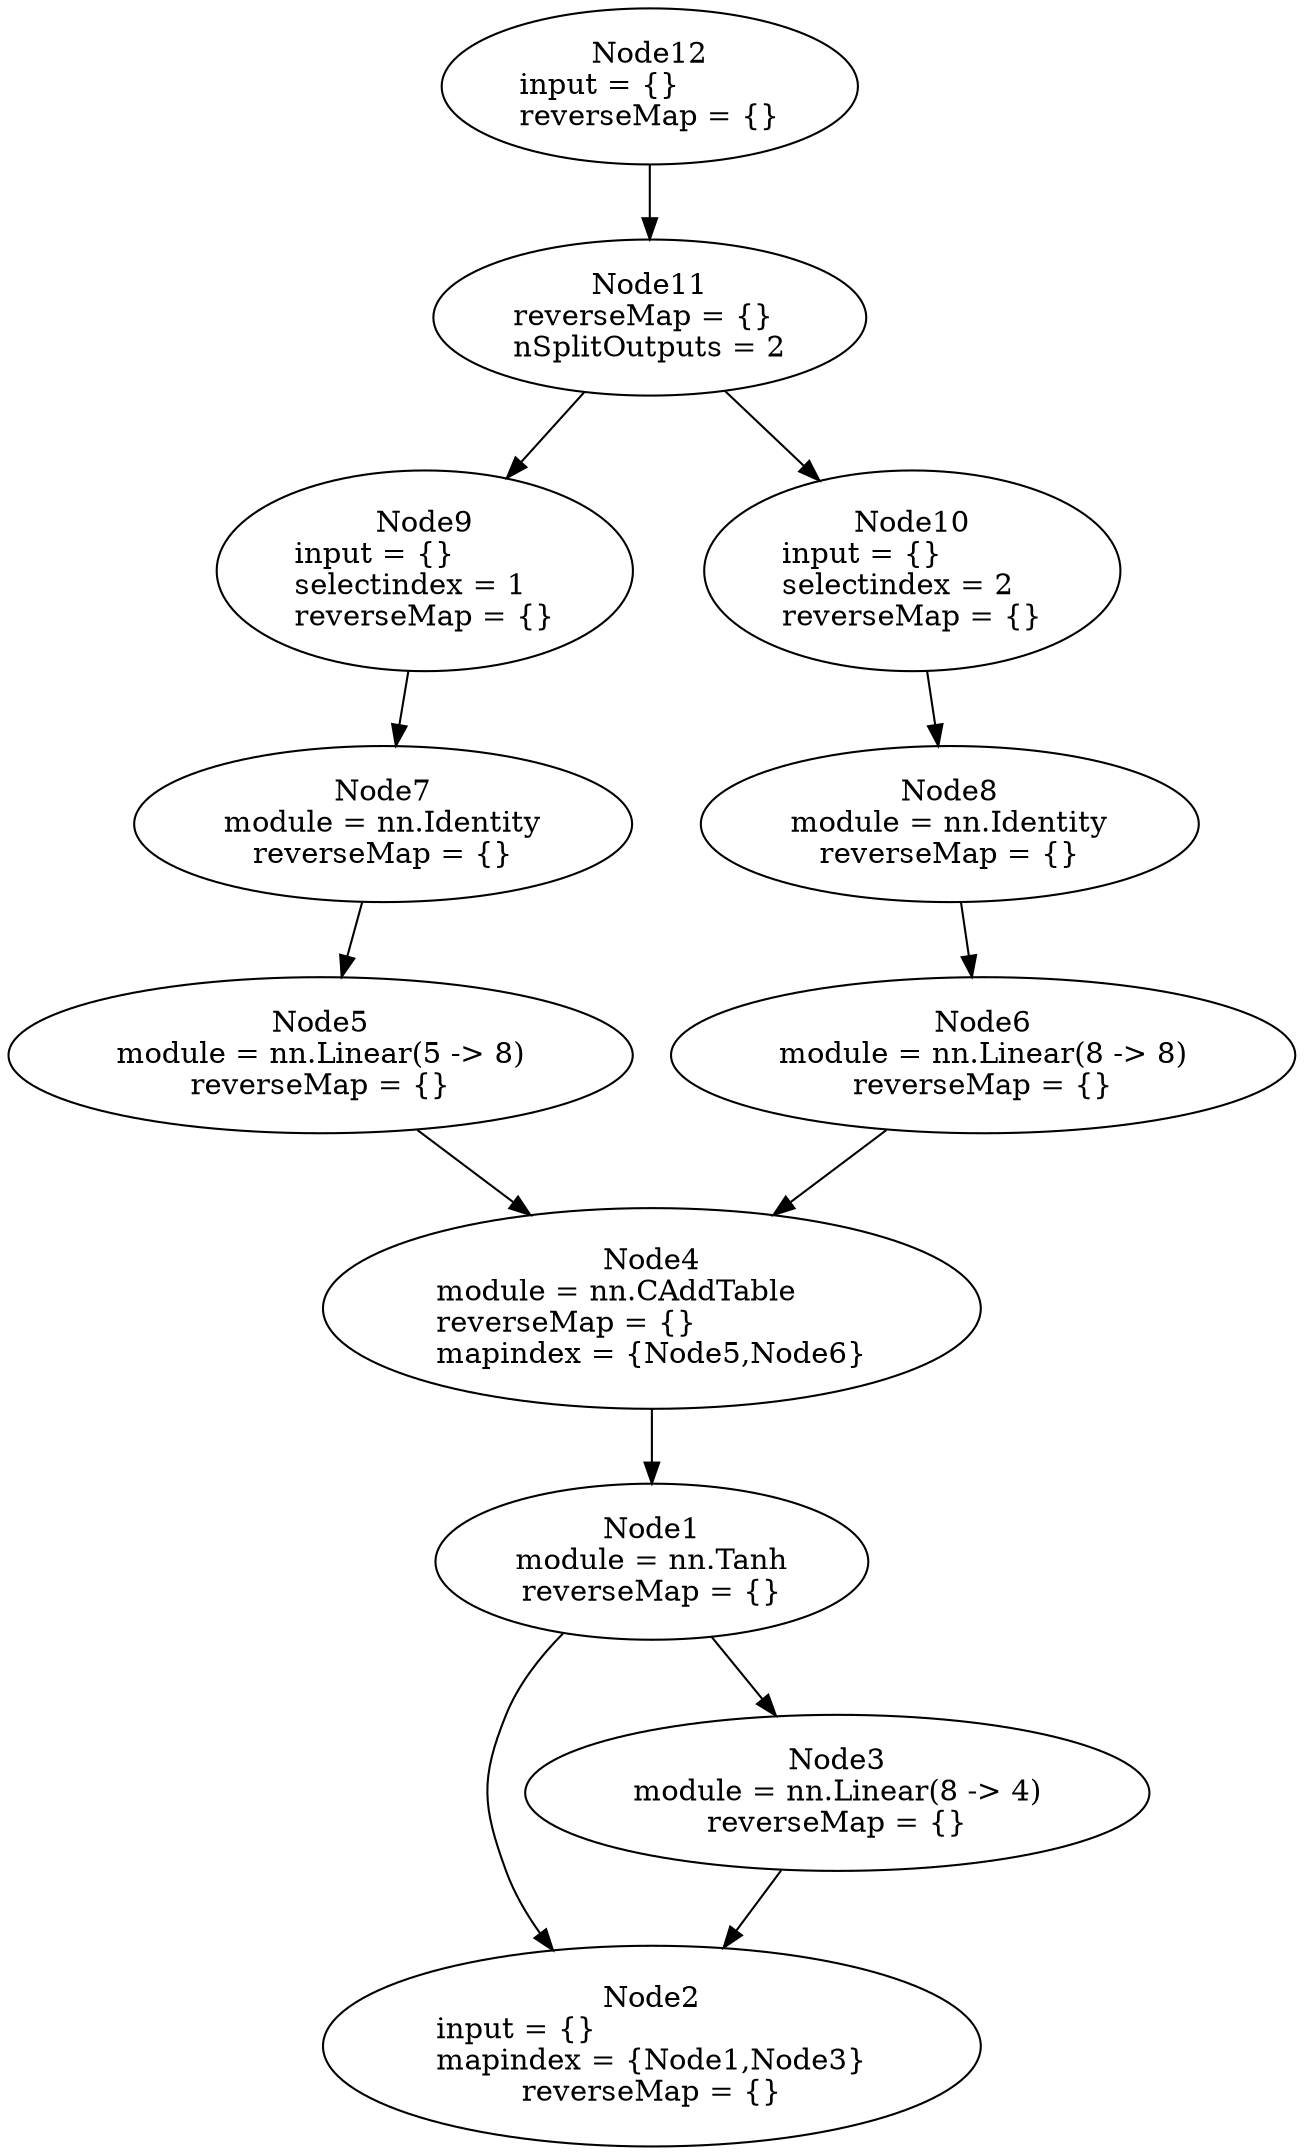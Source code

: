 digraph G {
	graph [bb="0,0,498.14,983.79"];
	node [label="\N",
		shape=oval
	];
	n1	 [height=0.98209,
		label="Node1\nmodule = nn.Tanh\lreverseMap = {}",
		pos="249.07,268.58",
		tooltip="[./model/RNN.lua]:32_",
		width=2.3212];
	n2	 [height=1.2571,
		label="Node2\ninput = {}\lmapindex = {Node1,Node3}\lreverseMap = {}",
		pos="249.07,45.255",
		tooltip="[[C]]:-1_",
		width=3.4902];
	n1 -> n2	 [pos="e,213.06,88.746 216.86,235.62 207.68,224.42 198.87,211.15 194.07,197.22 183.83,167.51 184.77,156.53 194.07,126.51 197.17,116.48 \
202.01,106.6 207.56,97.371"];
	n3	 [height=0.98209,
		label="Node3\nmodule = nn.Linear(8 -> 4)\lreverseMap = {}",
		pos="323.07,161.87",
		tooltip="[./model/RNN.lua]:39_",
		width=3.3352];
	n1 -> n3	 [pos="e,299.04,196.86 272.48,234.44 279.03,225.18 286.24,214.97 293.11,205.25"];
	n3 -> n2	 [pos="e,277.17,89.778 301.07,126.79 295.27,117.81 288.88,107.91 282.62,98.215"];
	n4	 [height=1.2571,
		label="Node4\nmodule = nn.CAddTable\lreverseMap = {}\lmapindex = {Node5,Node6}",
		pos="249.07,385.19",
		tooltip="[./model/RNN.lua]:32_",
		width=3.4902];
	n4 -> n1	 [pos="e,249.07,304.17 249.07,339.87 249.07,331.46 249.07,322.64 249.07,314.21"];
	n5	 [height=0.98209,
		label="Node5\nmodule = nn.Linear(5 -> 8)\lreverseMap = {}",
		pos="120.07,501.8",
		tooltip="[./model/RNN.lua]:30_",
		width=3.3352];
	n5 -> n4	 [pos="e,202.43,427.62 157.03,467.95 168.75,457.55 181.95,445.81 194.63,434.55"];
	n6	 [height=0.98209,
		label="Node6\nmodule = nn.Linear(8 -> 8)\lreverseMap = {}",
		pos="378.07,501.8",
		tooltip="[./model/RNN.lua]:31_",
		width=3.3352];
	n6 -> n4	 [pos="e,295.7,427.62 341.1,467.95 329.39,457.55 316.18,445.81 303.51,434.55"];
	n7	 [height=0.98209,
		label="Node7\nmodule = nn.Identity\lreverseMap = {}",
		pos="133.07,608.51",
		tooltip="[./model/RNN.lua]:7_",
		width=2.6307];
	n7 -> n5	 [pos="e,124.36,537.34 128.78,572.93 127.77,564.8 126.68,556.02 125.62,547.51"];
	n8	 [height=0.98209,
		label="Node8\nmodule = nn.Identity\lreverseMap = {}",
		pos="365.07,608.51",
		tooltip="[./model/RNN.lua]:11_",
		width=2.6307];
	n8 -> n6	 [pos="e,373.78,537.34 369.36,572.93 370.37,564.8 371.46,556.02 372.52,547.51"];
	n9	 [height=1.2571,
		label="Node9\ninput = {}\lselectindex = 1\lreverseMap = {}",
		pos="141.07,725.12",
		tooltip="[[C]]:-1_-1",
		width=2.1687];
	n9 -> n7	 [pos="e,135.48,644.1 137.97,679.81 137.39,671.39 136.77,662.57 136.18,654.14"];
	n10	 [height=1.2571,
		label="Node10\ninput = {}\lselectindex = 2\lreverseMap = {}",
		pos="331.07,725.12",
		tooltip="[[C]]:-1_-2",
		width=2.1687];
	n10 -> n8	 [pos="e,354.9,643.78 344.02,680.46 346.64,671.64 349.39,662.35 352.01,653.52"];
	n11	 [height=0.98209,
		label="Node11\nreverseMap = {}\lnSplitOutputs = 2",
		pos="228.07,841.73",
		tooltip="[[C]]:-1_ split at [...s/pwang8/torch/install/share/lua/5.1/nngraph/gmodule.lua]:96-mnode",
		width=2.2723];
	n11 -> n9	 [pos="e,171.88,766.71 203.14,807.88 195.3,797.56 186.47,785.93 177.98,774.75"];
	n11 -> n10	 [pos="e,295.36,765.86 257.03,808.5 266.8,797.63 277.9,785.27 288.49,773.49"];
	n12	 [height=0.98209,
		label="Node12\ninput = {}\lreverseMap = {}",
		pos="228.07,948.44",
		tooltip="[[C]]:-1_",
		width=2.1687];
	n12 -> n11	 [pos="e,228.07,877.27 228.07,912.86 228.07,904.73 228.07,895.95 228.07,887.44"];
}
